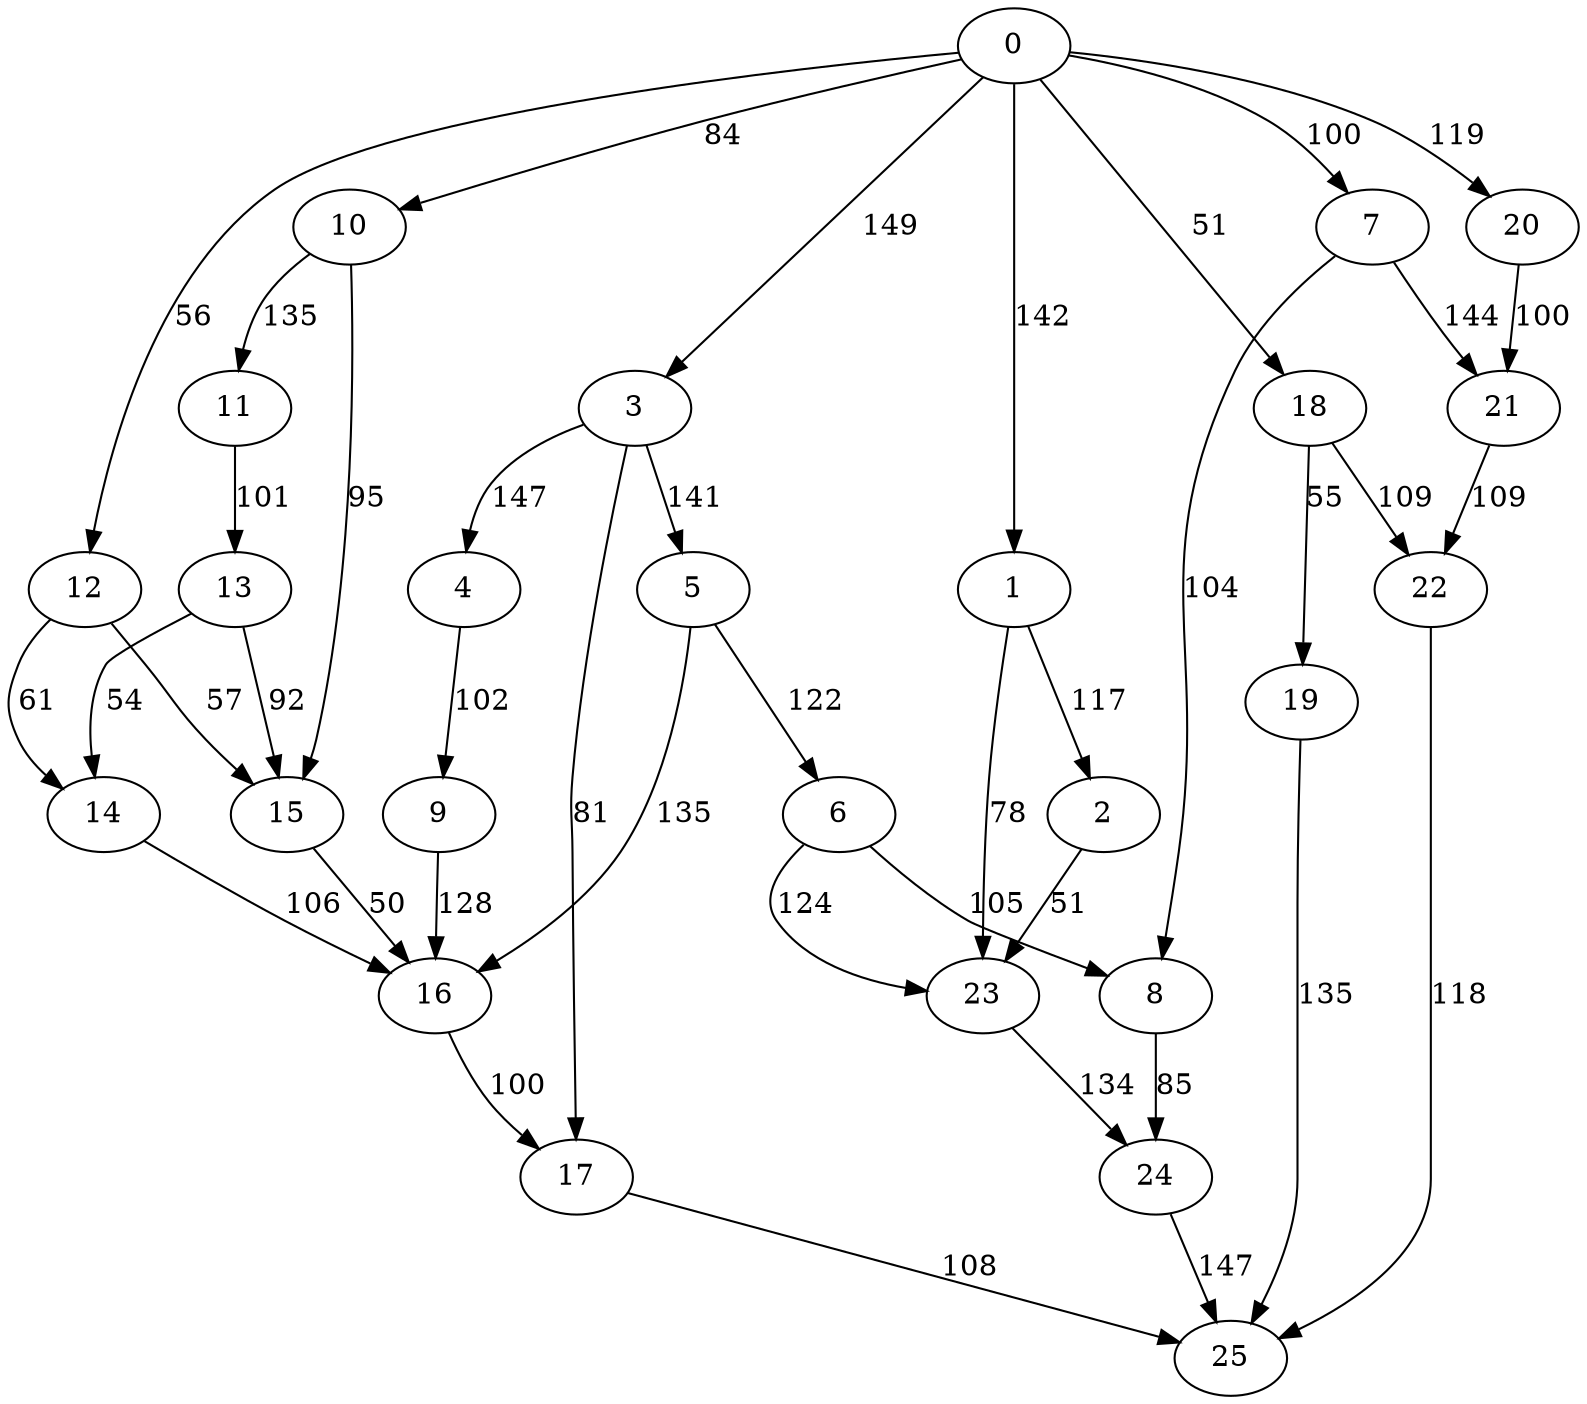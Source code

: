 digraph t40p6r7_19 {
0 -> 1 [ label = 142 ];
0 -> 3 [ label = 149 ];
0 -> 7 [ label = 100 ];
0 -> 10 [ label = 84 ];
0 -> 12 [ label = 56 ];
0 -> 18 [ label = 51 ];
0 -> 20 [ label = 119 ];
1 -> 2 [ label = 117 ];
1 -> 23 [ label = 78 ];
2 -> 23 [ label = 51 ];
3 -> 4 [ label = 147 ];
3 -> 5 [ label = 141 ];
3 -> 17 [ label = 81 ];
4 -> 9 [ label = 102 ];
5 -> 6 [ label = 122 ];
5 -> 16 [ label = 135 ];
6 -> 8 [ label = 105 ];
6 -> 23 [ label = 124 ];
7 -> 8 [ label = 104 ];
7 -> 21 [ label = 144 ];
8 -> 24 [ label = 85 ];
9 -> 16 [ label = 128 ];
10 -> 11 [ label = 135 ];
10 -> 15 [ label = 95 ];
11 -> 13 [ label = 101 ];
12 -> 14 [ label = 61 ];
12 -> 15 [ label = 57 ];
13 -> 14 [ label = 54 ];
13 -> 15 [ label = 92 ];
14 -> 16 [ label = 106 ];
15 -> 16 [ label = 50 ];
16 -> 17 [ label = 100 ];
17 -> 25 [ label = 108 ];
18 -> 19 [ label = 55 ];
18 -> 22 [ label = 109 ];
19 -> 25 [ label = 135 ];
20 -> 21 [ label = 100 ];
21 -> 22 [ label = 109 ];
22 -> 25 [ label = 118 ];
23 -> 24 [ label = 134 ];
24 -> 25 [ label = 147 ];
 }

